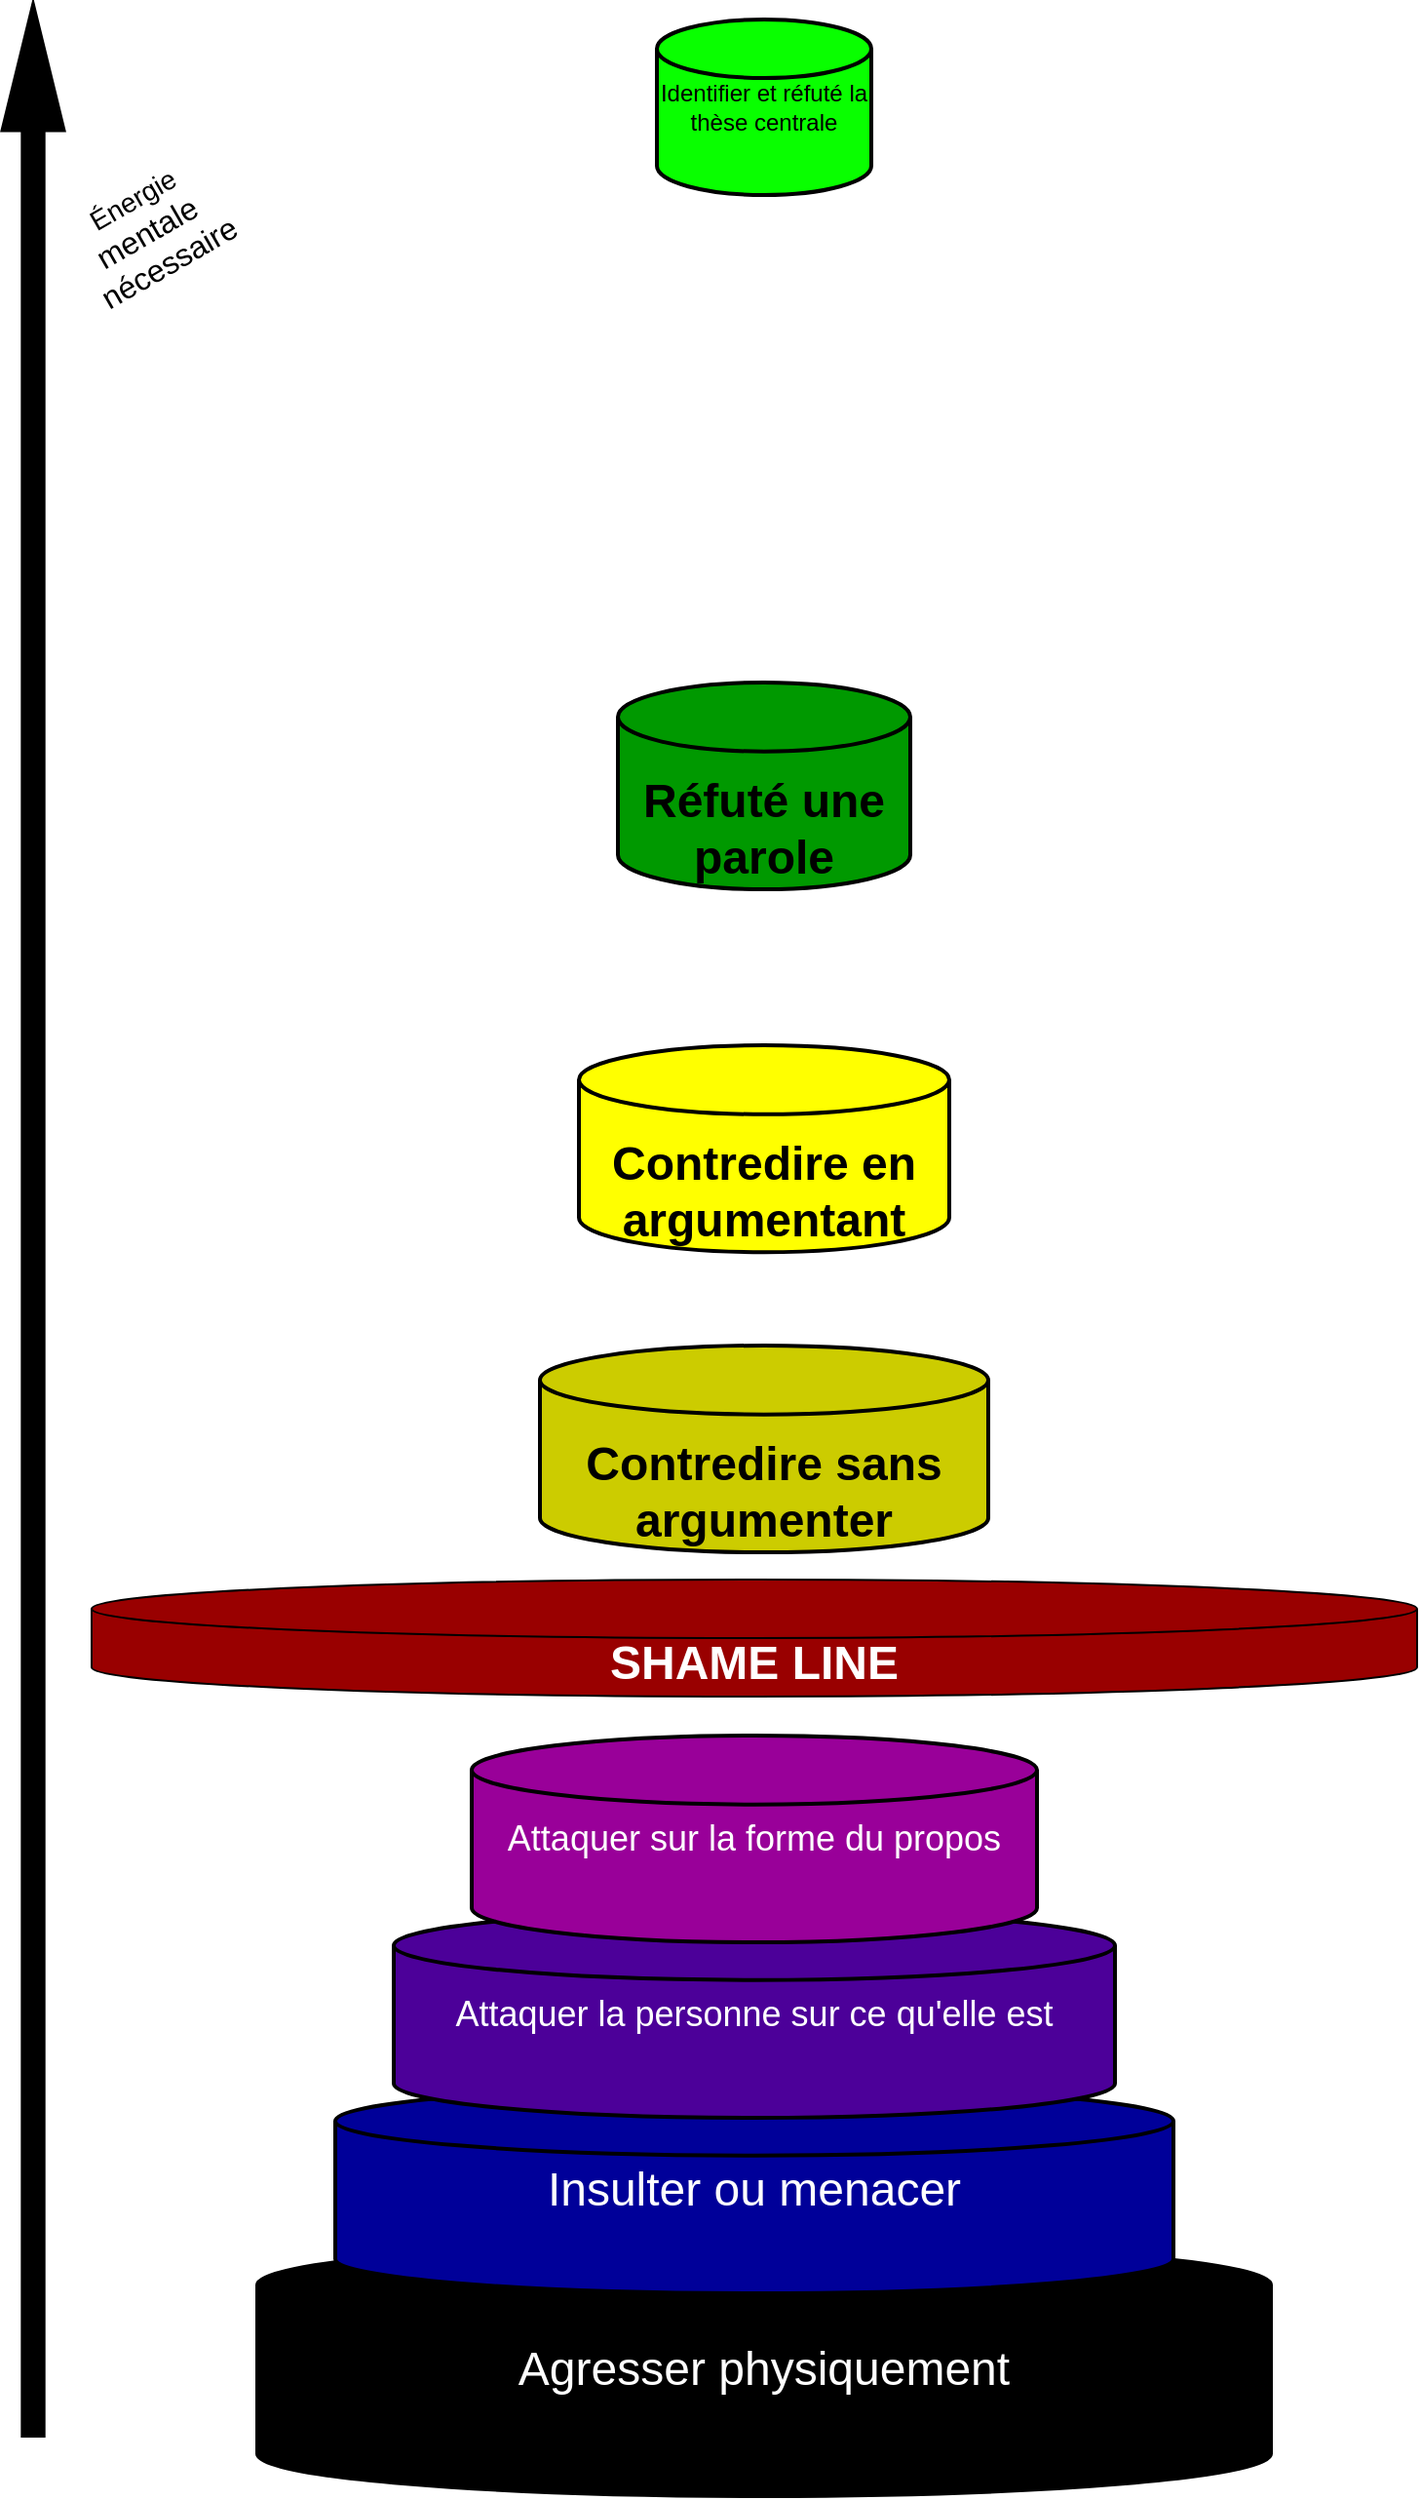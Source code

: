 <mxfile version="24.2.1" type="github">
  <diagram name="Page-1" id="_Es9HaI7KS8MBQmaL6Jt">
    <mxGraphModel dx="2670" dy="2446" grid="1" gridSize="10" guides="1" tooltips="1" connect="1" arrows="1" fold="1" page="1" pageScale="1" pageWidth="827" pageHeight="1169" math="0" shadow="0">
      <root>
        <mxCell id="0" />
        <mxCell id="1" parent="0" />
        <mxCell id="773b7iZAeRyO0nFSQOsP-1" value="&lt;font style=&quot;font-size: 24px;&quot; color=&quot;#ffffff&quot;&gt;Agresser physiquement&lt;/font&gt;" style="strokeWidth=2;html=1;shape=mxgraph.flowchart.database;whiteSpace=wrap;fillColor=#000000;" parent="1" vertex="1">
          <mxGeometry x="155" y="740" width="520" height="130" as="geometry" />
        </mxCell>
        <mxCell id="Lnf0OJT9ezFVSc5kpNyD-1" value="&lt;font color=&quot;#ffffff&quot; style=&quot;font-size: 24px;&quot;&gt;Insulter ou menacer&lt;/font&gt;" style="strokeWidth=2;html=1;shape=mxgraph.flowchart.database;whiteSpace=wrap;fillColor=#000099;" vertex="1" parent="1">
          <mxGeometry x="195" y="660" width="430" height="106.05" as="geometry" />
        </mxCell>
        <mxCell id="Lnf0OJT9ezFVSc5kpNyD-2" value="&lt;font color=&quot;#ffffff&quot; style=&quot;font-size: 18px;&quot;&gt;Attaquer la personne sur ce qu&#39;elle est&lt;/font&gt;" style="strokeWidth=2;html=1;shape=mxgraph.flowchart.database;whiteSpace=wrap;fillColor=#4C0099;" vertex="1" parent="1">
          <mxGeometry x="225" y="570" width="370" height="106.05" as="geometry" />
        </mxCell>
        <mxCell id="Lnf0OJT9ezFVSc5kpNyD-3" value="&lt;font style=&quot;font-size: 18px;&quot; color=&quot;#ffffff&quot;&gt;Attaquer sur la forme du propos&lt;/font&gt;" style="strokeWidth=2;html=1;shape=mxgraph.flowchart.database;whiteSpace=wrap;fillColor=#990099;" vertex="1" parent="1">
          <mxGeometry x="265" y="480" width="290" height="106.05" as="geometry" />
        </mxCell>
        <mxCell id="Lnf0OJT9ezFVSc5kpNyD-4" value="&lt;h1&gt;&lt;br&gt;&lt;/h1&gt;&lt;h1&gt;Contredire sans argumenter&lt;/h1&gt;" style="strokeWidth=2;html=1;shape=mxgraph.flowchart.database;whiteSpace=wrap;fillColor=#CCCC00;" vertex="1" parent="1">
          <mxGeometry x="300" y="280" width="230" height="106.05" as="geometry" />
        </mxCell>
        <mxCell id="Lnf0OJT9ezFVSc5kpNyD-5" value="&lt;h1&gt;&lt;br&gt;&lt;/h1&gt;&lt;h1&gt;Contredire en argumentant&lt;/h1&gt;" style="strokeWidth=2;html=1;shape=mxgraph.flowchart.database;whiteSpace=wrap;fillColor=#FFFF00;" vertex="1" parent="1">
          <mxGeometry x="320" y="126.05" width="190" height="106.05" as="geometry" />
        </mxCell>
        <mxCell id="Lnf0OJT9ezFVSc5kpNyD-6" value="&lt;h1&gt;&lt;br&gt;&lt;/h1&gt;&lt;h1&gt;&lt;font style=&quot;font-size: 24px;&quot;&gt;Réfuté une parole&lt;/font&gt;&lt;/h1&gt;" style="strokeWidth=2;html=1;shape=mxgraph.flowchart.database;whiteSpace=wrap;fillColor=#009900;" vertex="1" parent="1">
          <mxGeometry x="340" y="-60" width="150" height="106.05" as="geometry" />
        </mxCell>
        <mxCell id="773b7iZAeRyO0nFSQOsP-3" value="Identifier et réfuté la thèse centrale" style="strokeWidth=2;html=1;shape=mxgraph.flowchart.database;whiteSpace=wrap;fillColor=#09FF00;" parent="1" vertex="1">
          <mxGeometry x="360" y="-400" width="110" height="90" as="geometry" />
        </mxCell>
        <mxCell id="Lnf0OJT9ezFVSc5kpNyD-7" value="&lt;h1&gt;&lt;font color=&quot;#ffffff&quot;&gt;SHAME LINE&lt;/font&gt;&lt;/h1&gt;" style="shape=cylinder3;whiteSpace=wrap;html=1;boundedLbl=1;backgroundOutline=1;size=15;fillColor=#990000;" vertex="1" parent="1">
          <mxGeometry x="70" y="400" width="680" height="60" as="geometry" />
        </mxCell>
        <mxCell id="Lnf0OJT9ezFVSc5kpNyD-8" value="" style="shape=flexArrow;endArrow=classic;html=1;rounded=0;width=11.667;endSize=21.917;fillColor=#000000;" edge="1" parent="1">
          <mxGeometry width="50" height="50" relative="1" as="geometry">
            <mxPoint x="40" y="840" as="sourcePoint" />
            <mxPoint x="40" y="-410" as="targetPoint" />
          </mxGeometry>
        </mxCell>
        <mxCell id="Lnf0OJT9ezFVSc5kpNyD-9" value="&lt;div&gt;&lt;font style=&quot;font-size: 14px;&quot;&gt;Énergie&lt;/font&gt;&lt;/div&gt;&lt;div&gt;&lt;font size=&quot;3&quot;&gt;mentale&amp;nbsp;&lt;/font&gt;&lt;/div&gt;&lt;div&gt;&lt;font size=&quot;3&quot;&gt;nécessaire&lt;/font&gt;&lt;/div&gt;" style="edgeLabel;html=1;align=center;verticalAlign=middle;resizable=0;points=[];rotation=-30;" vertex="1" connectable="0" parent="Lnf0OJT9ezFVSc5kpNyD-8">
          <mxGeometry x="0.737" y="3" relative="1" as="geometry">
            <mxPoint x="63" y="-46" as="offset" />
          </mxGeometry>
        </mxCell>
      </root>
    </mxGraphModel>
  </diagram>
</mxfile>
